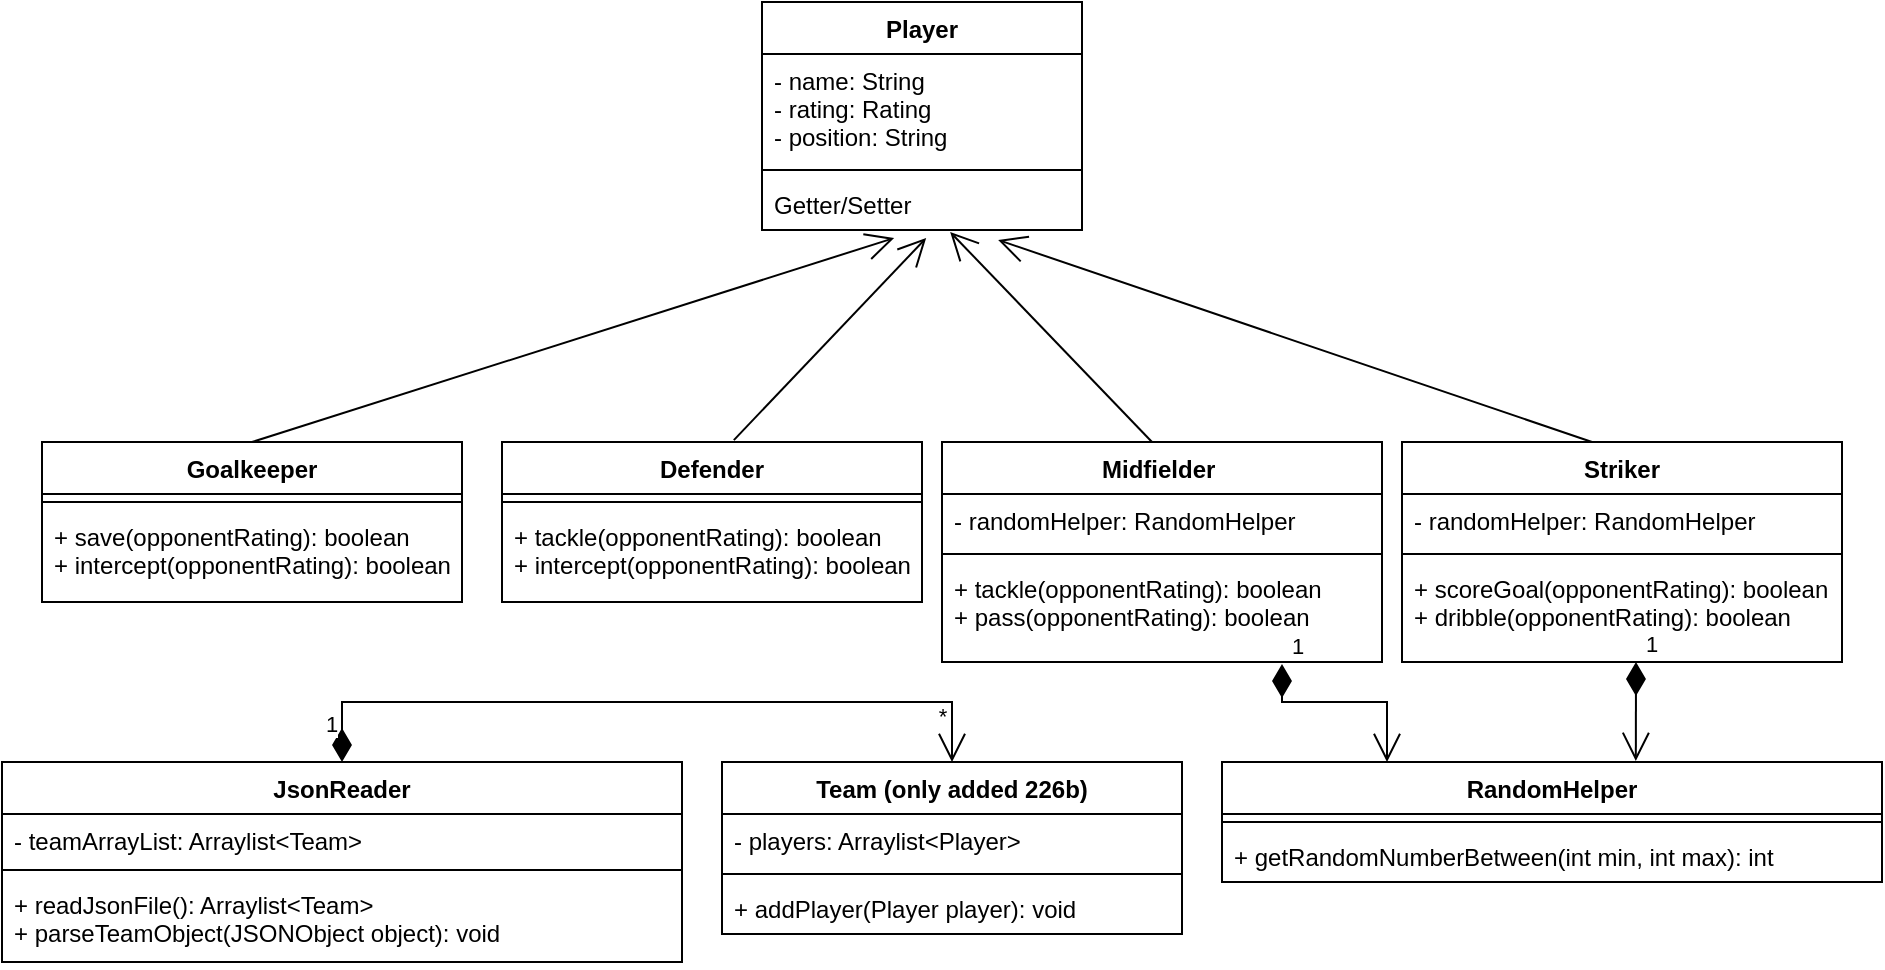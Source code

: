 <mxfile version="15.9.4" type="device"><diagram id="C5RBs43oDa-KdzZeNtuy" name="Page-1"><mxGraphModel dx="1038" dy="547" grid="1" gridSize="10" guides="1" tooltips="1" connect="1" arrows="1" fold="1" page="1" pageScale="1" pageWidth="827" pageHeight="1169" math="0" shadow="0"><root><mxCell id="WIyWlLk6GJQsqaUBKTNV-0"/><mxCell id="WIyWlLk6GJQsqaUBKTNV-1" parent="WIyWlLk6GJQsqaUBKTNV-0"/><mxCell id="1j9FvkRy1_332ZGUbQP6-0" value="Player" style="swimlane;fontStyle=1;align=center;verticalAlign=top;childLayout=stackLayout;horizontal=1;startSize=26;horizontalStack=0;resizeParent=1;resizeParentMax=0;resizeLast=0;collapsible=1;marginBottom=0;fontColor=default;fillColor=default;strokeColor=default;" parent="WIyWlLk6GJQsqaUBKTNV-1" vertex="1"><mxGeometry x="380" y="270" width="160" height="114" as="geometry"/></mxCell><mxCell id="1j9FvkRy1_332ZGUbQP6-1" value="- name: String&#10;- rating: Rating&#10;- position: String" style="text;strokeColor=none;fillColor=none;align=left;verticalAlign=top;spacingLeft=4;spacingRight=4;overflow=hidden;rotatable=0;points=[[0,0.5],[1,0.5]];portConstraint=eastwest;fontColor=default;" parent="1j9FvkRy1_332ZGUbQP6-0" vertex="1"><mxGeometry y="26" width="160" height="54" as="geometry"/></mxCell><mxCell id="1j9FvkRy1_332ZGUbQP6-2" value="" style="line;strokeWidth=1;fillColor=none;align=left;verticalAlign=middle;spacingTop=-1;spacingLeft=3;spacingRight=3;rotatable=0;labelPosition=right;points=[];portConstraint=eastwest;fontColor=default;" parent="1j9FvkRy1_332ZGUbQP6-0" vertex="1"><mxGeometry y="80" width="160" height="8" as="geometry"/></mxCell><mxCell id="1j9FvkRy1_332ZGUbQP6-3" value="Getter/Setter" style="text;strokeColor=none;fillColor=none;align=left;verticalAlign=top;spacingLeft=4;spacingRight=4;overflow=hidden;rotatable=0;points=[[0,0.5],[1,0.5]];portConstraint=eastwest;fontColor=default;" parent="1j9FvkRy1_332ZGUbQP6-0" vertex="1"><mxGeometry y="88" width="160" height="26" as="geometry"/></mxCell><mxCell id="1j9FvkRy1_332ZGUbQP6-7" value="Goalkeeper" style="swimlane;fontStyle=1;align=center;verticalAlign=top;childLayout=stackLayout;horizontal=1;startSize=26;horizontalStack=0;resizeParent=1;resizeParentMax=0;resizeLast=0;collapsible=1;marginBottom=0;fontColor=default;fillColor=default;strokeColor=default;" parent="WIyWlLk6GJQsqaUBKTNV-1" vertex="1"><mxGeometry x="20" y="490" width="210" height="80" as="geometry"/></mxCell><mxCell id="1j9FvkRy1_332ZGUbQP6-9" value="" style="line;strokeWidth=1;fillColor=none;align=left;verticalAlign=middle;spacingTop=-1;spacingLeft=3;spacingRight=3;rotatable=0;labelPosition=right;points=[];portConstraint=eastwest;fontColor=default;" parent="1j9FvkRy1_332ZGUbQP6-7" vertex="1"><mxGeometry y="26" width="210" height="8" as="geometry"/></mxCell><mxCell id="1j9FvkRy1_332ZGUbQP6-10" value="+ save(opponentRating): boolean&#10;+ intercept(opponentRating): boolean" style="text;strokeColor=none;fillColor=none;align=left;verticalAlign=top;spacingLeft=4;spacingRight=4;overflow=hidden;rotatable=0;points=[[0,0.5],[1,0.5]];portConstraint=eastwest;fontColor=default;" parent="1j9FvkRy1_332ZGUbQP6-7" vertex="1"><mxGeometry y="34" width="210" height="46" as="geometry"/></mxCell><mxCell id="1j9FvkRy1_332ZGUbQP6-15" value="Defender" style="swimlane;fontStyle=1;align=center;verticalAlign=top;childLayout=stackLayout;horizontal=1;startSize=26;horizontalStack=0;resizeParent=1;resizeParentMax=0;resizeLast=0;collapsible=1;marginBottom=0;fontColor=default;fillColor=default;strokeColor=default;" parent="WIyWlLk6GJQsqaUBKTNV-1" vertex="1"><mxGeometry x="250" y="490" width="210" height="80" as="geometry"/></mxCell><mxCell id="1j9FvkRy1_332ZGUbQP6-16" value="" style="line;strokeWidth=1;fillColor=none;align=left;verticalAlign=middle;spacingTop=-1;spacingLeft=3;spacingRight=3;rotatable=0;labelPosition=right;points=[];portConstraint=eastwest;fontColor=default;" parent="1j9FvkRy1_332ZGUbQP6-15" vertex="1"><mxGeometry y="26" width="210" height="8" as="geometry"/></mxCell><mxCell id="1j9FvkRy1_332ZGUbQP6-17" value="+ tackle(opponentRating): boolean&#10;+ intercept(opponentRating): boolean" style="text;strokeColor=none;fillColor=none;align=left;verticalAlign=top;spacingLeft=4;spacingRight=4;overflow=hidden;rotatable=0;points=[[0,0.5],[1,0.5]];portConstraint=eastwest;fontColor=default;" parent="1j9FvkRy1_332ZGUbQP6-15" vertex="1"><mxGeometry y="34" width="210" height="46" as="geometry"/></mxCell><mxCell id="1j9FvkRy1_332ZGUbQP6-39" value="" style="endArrow=open;endFill=1;endSize=12;html=1;rounded=0;labelBackgroundColor=default;fontColor=default;strokeColor=default;exitX=0.5;exitY=0;exitDx=0;exitDy=0;entryX=0.413;entryY=1.154;entryDx=0;entryDy=0;entryPerimeter=0;" parent="WIyWlLk6GJQsqaUBKTNV-1" source="1j9FvkRy1_332ZGUbQP6-7" target="1j9FvkRy1_332ZGUbQP6-3" edge="1"><mxGeometry width="160" relative="1" as="geometry"><mxPoint x="330" y="390" as="sourcePoint"/><mxPoint x="380" y="380" as="targetPoint"/></mxGeometry></mxCell><mxCell id="1j9FvkRy1_332ZGUbQP6-40" value="" style="endArrow=open;endFill=1;endSize=12;html=1;rounded=0;labelBackgroundColor=default;fontColor=default;strokeColor=default;exitX=0.552;exitY=-0.012;exitDx=0;exitDy=0;exitPerimeter=0;entryX=0.513;entryY=1.154;entryDx=0;entryDy=0;entryPerimeter=0;" parent="WIyWlLk6GJQsqaUBKTNV-1" source="1j9FvkRy1_332ZGUbQP6-15" target="1j9FvkRy1_332ZGUbQP6-3" edge="1"><mxGeometry width="160" relative="1" as="geometry"><mxPoint x="370" y="460" as="sourcePoint"/><mxPoint x="440" y="390" as="targetPoint"/></mxGeometry></mxCell><mxCell id="1j9FvkRy1_332ZGUbQP6-41" value="" style="endArrow=open;endFill=1;endSize=12;html=1;rounded=0;labelBackgroundColor=default;fontColor=default;strokeColor=default;exitX=0.5;exitY=0;exitDx=0;exitDy=0;entryX=0.588;entryY=1.038;entryDx=0;entryDy=0;entryPerimeter=0;" parent="WIyWlLk6GJQsqaUBKTNV-1" target="1j9FvkRy1_332ZGUbQP6-3" edge="1"><mxGeometry width="160" relative="1" as="geometry"><mxPoint x="575" y="490" as="sourcePoint"/><mxPoint x="490" y="380" as="targetPoint"/></mxGeometry></mxCell><mxCell id="1j9FvkRy1_332ZGUbQP6-42" value="" style="endArrow=open;endFill=1;endSize=12;html=1;rounded=0;labelBackgroundColor=default;fontColor=default;strokeColor=default;exitX=0.5;exitY=0;exitDx=0;exitDy=0;entryX=0.738;entryY=1.192;entryDx=0;entryDy=0;entryPerimeter=0;" parent="WIyWlLk6GJQsqaUBKTNV-1" target="1j9FvkRy1_332ZGUbQP6-3" edge="1"><mxGeometry width="160" relative="1" as="geometry"><mxPoint x="795" y="490" as="sourcePoint"/><mxPoint x="540" y="380" as="targetPoint"/></mxGeometry></mxCell><mxCell id="1j9FvkRy1_332ZGUbQP6-47" value="RandomHelper" style="swimlane;fontStyle=1;align=center;verticalAlign=top;childLayout=stackLayout;horizontal=1;startSize=26;horizontalStack=0;resizeParent=1;resizeParentMax=0;resizeLast=0;collapsible=1;marginBottom=0;fontColor=default;strokeColor=default;fillColor=default;" parent="WIyWlLk6GJQsqaUBKTNV-1" vertex="1"><mxGeometry x="610" y="650" width="330" height="60" as="geometry"/></mxCell><mxCell id="1j9FvkRy1_332ZGUbQP6-49" value="" style="line;strokeWidth=1;fillColor=none;align=left;verticalAlign=middle;spacingTop=-1;spacingLeft=3;spacingRight=3;rotatable=0;labelPosition=right;points=[];portConstraint=eastwest;fontColor=default;" parent="1j9FvkRy1_332ZGUbQP6-47" vertex="1"><mxGeometry y="26" width="330" height="8" as="geometry"/></mxCell><mxCell id="1j9FvkRy1_332ZGUbQP6-50" value="+ getRandomNumberBetween(int min, int max): int" style="text;strokeColor=none;fillColor=none;align=left;verticalAlign=top;spacingLeft=4;spacingRight=4;overflow=hidden;rotatable=0;points=[[0,0.5],[1,0.5]];portConstraint=eastwest;fontColor=default;" parent="1j9FvkRy1_332ZGUbQP6-47" vertex="1"><mxGeometry y="34" width="330" height="26" as="geometry"/></mxCell><mxCell id="1j9FvkRy1_332ZGUbQP6-57" value="JsonReader" style="swimlane;fontStyle=1;align=center;verticalAlign=top;childLayout=stackLayout;horizontal=1;startSize=26;horizontalStack=0;resizeParent=1;resizeParentMax=0;resizeLast=0;collapsible=1;marginBottom=0;fontColor=default;fillColor=default;strokeColor=default;" parent="WIyWlLk6GJQsqaUBKTNV-1" vertex="1"><mxGeometry y="650" width="340" height="100" as="geometry"/></mxCell><mxCell id="1j9FvkRy1_332ZGUbQP6-58" value="- teamArrayList: Arraylist&lt;Team&gt;" style="text;strokeColor=none;fillColor=none;align=left;verticalAlign=top;spacingLeft=4;spacingRight=4;overflow=hidden;rotatable=0;points=[[0,0.5],[1,0.5]];portConstraint=eastwest;fontColor=default;" parent="1j9FvkRy1_332ZGUbQP6-57" vertex="1"><mxGeometry y="26" width="340" height="24" as="geometry"/></mxCell><mxCell id="1j9FvkRy1_332ZGUbQP6-59" value="" style="line;strokeWidth=1;fillColor=none;align=left;verticalAlign=middle;spacingTop=-1;spacingLeft=3;spacingRight=3;rotatable=0;labelPosition=right;points=[];portConstraint=eastwest;fontColor=default;" parent="1j9FvkRy1_332ZGUbQP6-57" vertex="1"><mxGeometry y="50" width="340" height="8" as="geometry"/></mxCell><mxCell id="1j9FvkRy1_332ZGUbQP6-60" value="+ readJsonFile(): Arraylist&lt;Team&gt;&#10;+ parseTeamObject(JSONObject object): void" style="text;strokeColor=none;fillColor=none;align=left;verticalAlign=top;spacingLeft=4;spacingRight=4;overflow=hidden;rotatable=0;points=[[0,0.5],[1,0.5]];portConstraint=eastwest;fontColor=default;" parent="1j9FvkRy1_332ZGUbQP6-57" vertex="1"><mxGeometry y="58" width="340" height="42" as="geometry"/></mxCell><mxCell id="1j9FvkRy1_332ZGUbQP6-61" value="Team (only added 226b)" style="swimlane;fontStyle=1;align=center;verticalAlign=top;childLayout=stackLayout;horizontal=1;startSize=26;horizontalStack=0;resizeParent=1;resizeParentMax=0;resizeLast=0;collapsible=1;marginBottom=0;fontColor=default;strokeColor=default;fillColor=default;" parent="WIyWlLk6GJQsqaUBKTNV-1" vertex="1"><mxGeometry x="360" y="650" width="230" height="86" as="geometry"/></mxCell><mxCell id="1j9FvkRy1_332ZGUbQP6-62" value="- players: Arraylist&lt;Player&gt;" style="text;strokeColor=none;fillColor=none;align=left;verticalAlign=top;spacingLeft=4;spacingRight=4;overflow=hidden;rotatable=0;points=[[0,0.5],[1,0.5]];portConstraint=eastwest;fontColor=default;" parent="1j9FvkRy1_332ZGUbQP6-61" vertex="1"><mxGeometry y="26" width="230" height="26" as="geometry"/></mxCell><mxCell id="1j9FvkRy1_332ZGUbQP6-63" value="" style="line;strokeWidth=1;fillColor=none;align=left;verticalAlign=middle;spacingTop=-1;spacingLeft=3;spacingRight=3;rotatable=0;labelPosition=right;points=[];portConstraint=eastwest;fontColor=default;" parent="1j9FvkRy1_332ZGUbQP6-61" vertex="1"><mxGeometry y="52" width="230" height="8" as="geometry"/></mxCell><mxCell id="1j9FvkRy1_332ZGUbQP6-64" value="+ addPlayer(Player player): void" style="text;strokeColor=none;fillColor=none;align=left;verticalAlign=top;spacingLeft=4;spacingRight=4;overflow=hidden;rotatable=0;points=[[0,0.5],[1,0.5]];portConstraint=eastwest;fontColor=default;" parent="1j9FvkRy1_332ZGUbQP6-61" vertex="1"><mxGeometry y="60" width="230" height="26" as="geometry"/></mxCell><mxCell id="IQSxPhNBliDEvRiYutGY-0" value="Midfielder " style="swimlane;fontStyle=1;align=center;verticalAlign=top;childLayout=stackLayout;horizontal=1;startSize=26;horizontalStack=0;resizeParent=1;resizeParentMax=0;resizeLast=0;collapsible=1;marginBottom=0;" vertex="1" parent="WIyWlLk6GJQsqaUBKTNV-1"><mxGeometry x="470" y="490" width="220" height="110" as="geometry"/></mxCell><mxCell id="IQSxPhNBliDEvRiYutGY-1" value="- randomHelper: RandomHelper" style="text;strokeColor=none;fillColor=none;align=left;verticalAlign=top;spacingLeft=4;spacingRight=4;overflow=hidden;rotatable=0;points=[[0,0.5],[1,0.5]];portConstraint=eastwest;" vertex="1" parent="IQSxPhNBliDEvRiYutGY-0"><mxGeometry y="26" width="220" height="26" as="geometry"/></mxCell><mxCell id="IQSxPhNBliDEvRiYutGY-2" value="" style="line;strokeWidth=1;fillColor=none;align=left;verticalAlign=middle;spacingTop=-1;spacingLeft=3;spacingRight=3;rotatable=0;labelPosition=right;points=[];portConstraint=eastwest;" vertex="1" parent="IQSxPhNBliDEvRiYutGY-0"><mxGeometry y="52" width="220" height="8" as="geometry"/></mxCell><mxCell id="IQSxPhNBliDEvRiYutGY-3" value="+ tackle(opponentRating): boolean&#10;+ pass(opponentRating): boolean" style="text;strokeColor=none;fillColor=none;align=left;verticalAlign=top;spacingLeft=4;spacingRight=4;overflow=hidden;rotatable=0;points=[[0,0.5],[1,0.5]];portConstraint=eastwest;" vertex="1" parent="IQSxPhNBliDEvRiYutGY-0"><mxGeometry y="60" width="220" height="50" as="geometry"/></mxCell><mxCell id="IQSxPhNBliDEvRiYutGY-4" value="Striker" style="swimlane;fontStyle=1;align=center;verticalAlign=top;childLayout=stackLayout;horizontal=1;startSize=26;horizontalStack=0;resizeParent=1;resizeParentMax=0;resizeLast=0;collapsible=1;marginBottom=0;" vertex="1" parent="WIyWlLk6GJQsqaUBKTNV-1"><mxGeometry x="700" y="490" width="220" height="110" as="geometry"/></mxCell><mxCell id="IQSxPhNBliDEvRiYutGY-5" value="- randomHelper: RandomHelper" style="text;strokeColor=none;fillColor=none;align=left;verticalAlign=top;spacingLeft=4;spacingRight=4;overflow=hidden;rotatable=0;points=[[0,0.5],[1,0.5]];portConstraint=eastwest;" vertex="1" parent="IQSxPhNBliDEvRiYutGY-4"><mxGeometry y="26" width="220" height="26" as="geometry"/></mxCell><mxCell id="IQSxPhNBliDEvRiYutGY-6" value="" style="line;strokeWidth=1;fillColor=none;align=left;verticalAlign=middle;spacingTop=-1;spacingLeft=3;spacingRight=3;rotatable=0;labelPosition=right;points=[];portConstraint=eastwest;" vertex="1" parent="IQSxPhNBliDEvRiYutGY-4"><mxGeometry y="52" width="220" height="8" as="geometry"/></mxCell><mxCell id="IQSxPhNBliDEvRiYutGY-7" value="+ scoreGoal(opponentRating): boolean&#10;+ dribble(opponentRating): boolean" style="text;strokeColor=none;fillColor=none;align=left;verticalAlign=top;spacingLeft=4;spacingRight=4;overflow=hidden;rotatable=0;points=[[0,0.5],[1,0.5]];portConstraint=eastwest;" vertex="1" parent="IQSxPhNBliDEvRiYutGY-4"><mxGeometry y="60" width="220" height="50" as="geometry"/></mxCell><mxCell id="IQSxPhNBliDEvRiYutGY-8" value="1" style="endArrow=open;html=1;endSize=12;startArrow=diamondThin;startSize=14;startFill=1;edgeStyle=orthogonalEdgeStyle;align=left;verticalAlign=bottom;rounded=0;entryX=0.25;entryY=0;entryDx=0;entryDy=0;" edge="1" parent="WIyWlLk6GJQsqaUBKTNV-1" target="1j9FvkRy1_332ZGUbQP6-47"><mxGeometry x="-1" y="3" relative="1" as="geometry"><mxPoint x="640" y="601" as="sourcePoint"/><mxPoint x="650" y="580" as="targetPoint"/><Array as="points"><mxPoint x="640" y="601"/><mxPoint x="640" y="620"/><mxPoint x="693" y="620"/></Array></mxGeometry></mxCell><mxCell id="IQSxPhNBliDEvRiYutGY-9" value="1" style="endArrow=open;html=1;endSize=12;startArrow=diamondThin;startSize=14;startFill=1;edgeStyle=orthogonalEdgeStyle;align=left;verticalAlign=bottom;rounded=0;entryX=0.627;entryY=-0.009;entryDx=0;entryDy=0;entryPerimeter=0;" edge="1" parent="WIyWlLk6GJQsqaUBKTNV-1" target="1j9FvkRy1_332ZGUbQP6-47"><mxGeometry x="-1" y="3" relative="1" as="geometry"><mxPoint x="817" y="600" as="sourcePoint"/><mxPoint x="702.5" y="660" as="targetPoint"/><Array as="points"><mxPoint x="817" y="600"/></Array></mxGeometry></mxCell><mxCell id="IQSxPhNBliDEvRiYutGY-10" value="1" style="endArrow=open;html=1;endSize=12;startArrow=diamondThin;startSize=14;startFill=1;edgeStyle=orthogonalEdgeStyle;align=left;verticalAlign=bottom;rounded=0;exitX=0.5;exitY=0;exitDx=0;exitDy=0;entryX=0.5;entryY=0;entryDx=0;entryDy=0;" edge="1" parent="WIyWlLk6GJQsqaUBKTNV-1" source="1j9FvkRy1_332ZGUbQP6-57" target="1j9FvkRy1_332ZGUbQP6-61"><mxGeometry x="-0.945" y="10" relative="1" as="geometry"><mxPoint x="260" y="620" as="sourcePoint"/><mxPoint x="420" y="620" as="targetPoint"/><Array as="points"><mxPoint x="170" y="620"/><mxPoint x="475" y="620"/></Array><mxPoint as="offset"/></mxGeometry></mxCell><mxCell id="IQSxPhNBliDEvRiYutGY-11" value="*" style="edgeLabel;html=1;align=center;verticalAlign=middle;resizable=0;points=[];" vertex="1" connectable="0" parent="IQSxPhNBliDEvRiYutGY-10"><mxGeometry x="0.853" relative="1" as="geometry"><mxPoint x="-5" y="4" as="offset"/></mxGeometry></mxCell></root></mxGraphModel></diagram></mxfile>